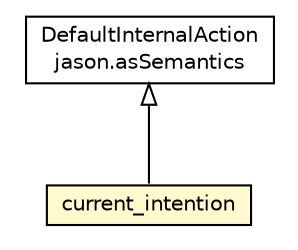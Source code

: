 #!/usr/local/bin/dot
#
# Class diagram 
# Generated by UMLGraph version R5_6_6-1-g9240c4 (http://www.umlgraph.org/)
#

digraph G {
	edge [fontname="Helvetica",fontsize=10,labelfontname="Helvetica",labelfontsize=10];
	node [fontname="Helvetica",fontsize=10,shape=plaintext];
	nodesep=0.25;
	ranksep=0.5;
	// jason.asSemantics.DefaultInternalAction
	c58536 [label=<<table title="jason.asSemantics.DefaultInternalAction" border="0" cellborder="1" cellspacing="0" cellpadding="2" port="p" href="../asSemantics/DefaultInternalAction.html">
		<tr><td><table border="0" cellspacing="0" cellpadding="1">
<tr><td align="center" balign="center"> DefaultInternalAction </td></tr>
<tr><td align="center" balign="center"> jason.asSemantics </td></tr>
		</table></td></tr>
		</table>>, URL="../asSemantics/DefaultInternalAction.html", fontname="Helvetica", fontcolor="black", fontsize=10.0];
	// jason.stdlib.current_intention
	c58760 [label=<<table title="jason.stdlib.current_intention" border="0" cellborder="1" cellspacing="0" cellpadding="2" port="p" bgcolor="lemonChiffon" href="./current_intention.html">
		<tr><td><table border="0" cellspacing="0" cellpadding="1">
<tr><td align="center" balign="center"> current_intention </td></tr>
		</table></td></tr>
		</table>>, URL="./current_intention.html", fontname="Helvetica", fontcolor="black", fontsize=10.0];
	//jason.stdlib.current_intention extends jason.asSemantics.DefaultInternalAction
	c58536:p -> c58760:p [dir=back,arrowtail=empty];
}

